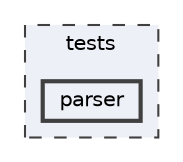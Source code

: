 digraph "tests/parser"
{
 // INTERACTIVE_SVG=YES
 // LATEX_PDF_SIZE
  bgcolor="transparent";
  edge [fontname=Helvetica,fontsize=10,labelfontname=Helvetica,labelfontsize=10];
  node [fontname=Helvetica,fontsize=10,shape=box,height=0.2,width=0.4];
  compound=true
  subgraph clusterdir_59425e443f801f1f2fd8bbe4959a3ccf {
    graph [ bgcolor="#edf0f7", pencolor="grey25", label="tests", fontname=Helvetica,fontsize=10 style="filled,dashed", URL="dir_59425e443f801f1f2fd8bbe4959a3ccf.html",tooltip=""]
  dir_354ddc4c6eee4d952267ffcb703c4a7d [label="parser", fillcolor="#edf0f7", color="grey25", style="filled,bold", URL="dir_354ddc4c6eee4d952267ffcb703c4a7d.html",tooltip=""];
  }
}
